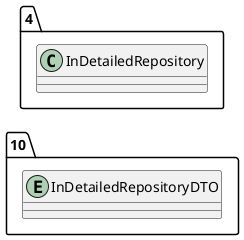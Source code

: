 @startuml 
allow_mixing
left to right direction
package "10"{
entity InDetailedRepositoryDTO

}
package "4"{
class InDetailedRepository
}
@enduml
